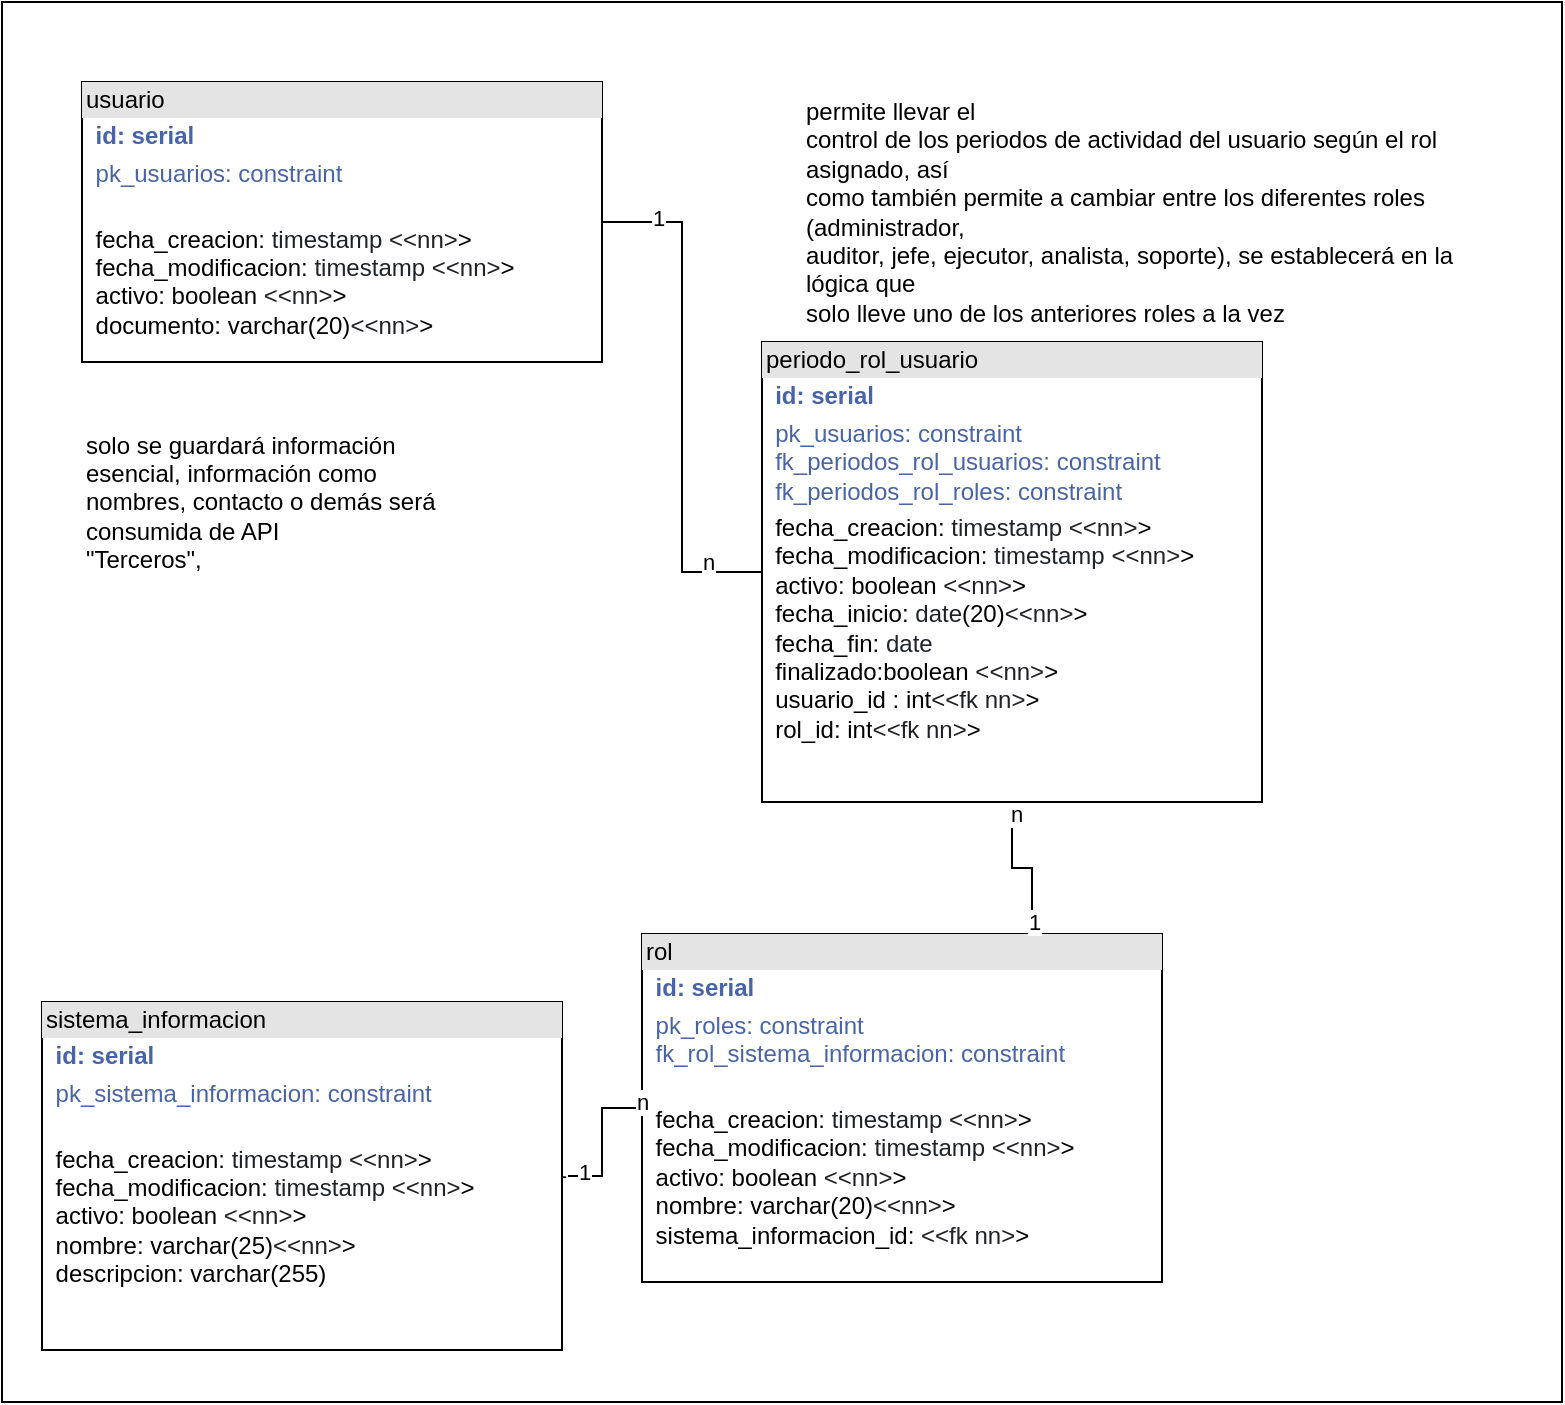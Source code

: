<mxfile version="24.7.7">
  <diagram name="Página-1" id="rVD4d1xKoOxjl66mntkr">
    <mxGraphModel dx="1781" dy="1735" grid="1" gridSize="10" guides="1" tooltips="1" connect="1" arrows="1" fold="1" page="1" pageScale="1" pageWidth="827" pageHeight="1169" math="0" shadow="0">
      <root>
        <mxCell id="0" />
        <mxCell id="1" parent="0" />
        <mxCell id="TI-Fpp629zKoceVU4xG1-1" value="" style="rounded=0;whiteSpace=wrap;html=1;" parent="1" vertex="1">
          <mxGeometry x="-60" y="-1050" width="780" height="700" as="geometry" />
        </mxCell>
        <mxCell id="a_2oKWN1O6wzJ0mYbPVU-1" style="edgeStyle=orthogonalEdgeStyle;rounded=0;orthogonalLoop=1;jettySize=auto;html=1;entryX=0;entryY=0.5;entryDx=0;entryDy=0;endArrow=none;endFill=0;" parent="1" source="TI-Fpp629zKoceVU4xG1-2" target="TI-Fpp629zKoceVU4xG1-5" edge="1">
          <mxGeometry relative="1" as="geometry" />
        </mxCell>
        <mxCell id="a_2oKWN1O6wzJ0mYbPVU-3" value="1" style="edgeLabel;html=1;align=center;verticalAlign=middle;resizable=0;points=[];" parent="a_2oKWN1O6wzJ0mYbPVU-1" vertex="1" connectable="0">
          <mxGeometry x="-0.783" y="2" relative="1" as="geometry">
            <mxPoint as="offset" />
          </mxGeometry>
        </mxCell>
        <mxCell id="a_2oKWN1O6wzJ0mYbPVU-4" value="n" style="edgeLabel;html=1;align=center;verticalAlign=middle;resizable=0;points=[];" parent="a_2oKWN1O6wzJ0mYbPVU-1" vertex="1" connectable="0">
          <mxGeometry x="0.788" y="-4" relative="1" as="geometry">
            <mxPoint y="-9" as="offset" />
          </mxGeometry>
        </mxCell>
        <mxCell id="TI-Fpp629zKoceVU4xG1-2" value="&lt;div style=&quot;box-sizing:border-box;width:100%;background:#e4e4e4;padding:2px;&quot;&gt;usuario&lt;/div&gt;&lt;table style=&quot;width:100%;font-size:1em;&quot; cellpadding=&quot;2&quot; cellspacing=&quot;0&quot;&gt;&lt;tbody&gt;&lt;tr&gt;&lt;td&gt;&lt;br&gt;&lt;/td&gt;&lt;td&gt;&lt;b&gt;&lt;font color=&quot;#4964a6&quot;&gt;id: serial&lt;br&gt;&lt;/font&gt;&lt;/b&gt;&lt;/td&gt;&lt;/tr&gt;&lt;tr&gt;&lt;td&gt;&lt;br&gt;&lt;/td&gt;&lt;td&gt;&lt;font color=&quot;#4964a6&quot;&gt;pk_usuarios: constraint&lt;br&gt;&lt;/font&gt;&lt;br&gt;&lt;/td&gt;&lt;/tr&gt;&lt;tr&gt;&lt;td&gt;&lt;/td&gt;&lt;td&gt;fecha_creacion:&amp;nbsp;&lt;span style=&quot;box-sizing: border-box; color: rgb(31, 35, 40); background-color: rgb(255, 255, 255);&quot;&gt;timestamp&amp;nbsp;&lt;/span&gt;&lt;span style=&quot;color: rgb(32, 33, 36); font-family: &amp;quot;Google Sans&amp;quot;, arial, sans-serif; background-color: rgb(255, 255, 255);&quot;&gt;&amp;lt;&lt;/span&gt;&lt;span style=&quot;color: rgb(32, 33, 36); font-family: &amp;quot;Google Sans&amp;quot;, arial, sans-serif; background-color: rgb(255, 255, 255);&quot;&gt;&amp;lt;nn&lt;/span&gt;&lt;span style=&quot;color: rgb(32, 33, 36); font-family: &amp;quot;Google Sans&amp;quot;, arial, sans-serif; background-color: rgb(255, 255, 255);&quot;&gt;&amp;gt;&lt;/span&gt;&amp;gt;&lt;br&gt;fecha_modificacion:&amp;nbsp;&lt;span style=&quot;color: rgb(31, 35, 40); background-color: rgb(255, 255, 255);&quot;&gt;timestamp&amp;nbsp;&lt;/span&gt;&lt;span style=&quot;color: rgb(32, 33, 36); font-family: &amp;quot;Google Sans&amp;quot;, arial, sans-serif; background-color: rgb(255, 255, 255);&quot;&gt;&amp;lt;&lt;/span&gt;&lt;span style=&quot;color: rgb(32, 33, 36); font-family: &amp;quot;Google Sans&amp;quot;, arial, sans-serif; background-color: rgb(255, 255, 255);&quot;&gt;&amp;lt;nn&lt;/span&gt;&lt;span style=&quot;color: rgb(32, 33, 36); font-family: &amp;quot;Google Sans&amp;quot;, arial, sans-serif; background-color: rgb(255, 255, 255);&quot;&gt;&amp;gt;&lt;/span&gt;&amp;gt;&lt;br&gt;activo: boolean&amp;nbsp;&lt;span style=&quot;color: rgb(32, 33, 36); font-family: &amp;quot;Google Sans&amp;quot;, arial, sans-serif; background-color: rgb(255, 255, 255);&quot;&gt;&amp;lt;&lt;/span&gt;&lt;span style=&quot;color: rgb(32, 33, 36); font-family: &amp;quot;Google Sans&amp;quot;, arial, sans-serif; background-color: rgb(255, 255, 255);&quot;&gt;&amp;lt;nn&lt;/span&gt;&lt;span style=&quot;color: rgb(32, 33, 36); font-family: &amp;quot;Google Sans&amp;quot;, arial, sans-serif; background-color: rgb(255, 255, 255);&quot;&gt;&amp;gt;&lt;/span&gt;&amp;gt;&lt;br&gt;documento: varchar(20)&lt;span style=&quot;color: rgb(32, 33, 36); font-family: &amp;quot;Google Sans&amp;quot;, arial, sans-serif; background-color: rgb(255, 255, 255);&quot;&gt;&amp;lt;&lt;/span&gt;&lt;span style=&quot;color: rgb(32, 33, 36); font-family: &amp;quot;Google Sans&amp;quot;, arial, sans-serif; background-color: rgb(255, 255, 255);&quot;&gt;&amp;lt;nn&lt;/span&gt;&lt;span style=&quot;color: rgb(32, 33, 36); font-family: &amp;quot;Google Sans&amp;quot;, arial, sans-serif; background-color: rgb(255, 255, 255);&quot;&gt;&amp;gt;&lt;/span&gt;&amp;gt;&lt;br&gt;&lt;br&gt;&lt;br&gt;&lt;br&gt;&lt;/td&gt;&lt;/tr&gt;&lt;/tbody&gt;&lt;/table&gt;" style="verticalAlign=top;align=left;overflow=fill;html=1;whiteSpace=wrap;" parent="1" vertex="1">
          <mxGeometry x="-20" y="-1010" width="260" height="140" as="geometry" />
        </mxCell>
        <mxCell id="TI-Fpp629zKoceVU4xG1-3" value="&lt;div style=&quot;box-sizing:border-box;width:100%;background:#e4e4e4;padding:2px;&quot;&gt;rol&lt;/div&gt;&lt;table style=&quot;width:100%;font-size:1em;&quot; cellpadding=&quot;2&quot; cellspacing=&quot;0&quot;&gt;&lt;tbody&gt;&lt;tr&gt;&lt;td&gt;&lt;br&gt;&lt;/td&gt;&lt;td&gt;&lt;b&gt;&lt;font color=&quot;#4964a6&quot;&gt;id: serial&lt;br&gt;&lt;/font&gt;&lt;/b&gt;&lt;/td&gt;&lt;/tr&gt;&lt;tr&gt;&lt;td&gt;&lt;br&gt;&lt;/td&gt;&lt;td&gt;&lt;font color=&quot;#4964a6&quot;&gt;pk_roles: constraint&lt;br&gt;fk_rol_sistema_informacion: constraint&lt;br&gt;&lt;/font&gt;&lt;br&gt;&lt;/td&gt;&lt;/tr&gt;&lt;tr&gt;&lt;td&gt;&lt;/td&gt;&lt;td&gt;fecha_creacion:&amp;nbsp;&lt;span style=&quot;box-sizing: border-box; color: rgb(31, 35, 40); background-color: rgb(255, 255, 255);&quot;&gt;timestamp&amp;nbsp;&lt;/span&gt;&lt;span style=&quot;color: rgb(32, 33, 36); font-family: &amp;quot;Google Sans&amp;quot;, arial, sans-serif; background-color: rgb(255, 255, 255);&quot;&gt;&amp;lt;&lt;/span&gt;&lt;span style=&quot;color: rgb(32, 33, 36); font-family: &amp;quot;Google Sans&amp;quot;, arial, sans-serif; background-color: rgb(255, 255, 255);&quot;&gt;&amp;lt;nn&lt;/span&gt;&lt;span style=&quot;color: rgb(32, 33, 36); font-family: &amp;quot;Google Sans&amp;quot;, arial, sans-serif; background-color: rgb(255, 255, 255);&quot;&gt;&amp;gt;&lt;/span&gt;&amp;gt;&lt;br&gt;fecha_modificacion:&amp;nbsp;&lt;span style=&quot;color: rgb(31, 35, 40); background-color: rgb(255, 255, 255);&quot;&gt;timestamp&amp;nbsp;&lt;/span&gt;&lt;span style=&quot;color: rgb(32, 33, 36); font-family: &amp;quot;Google Sans&amp;quot;, arial, sans-serif; background-color: rgb(255, 255, 255);&quot;&gt;&amp;lt;&lt;/span&gt;&lt;span style=&quot;color: rgb(32, 33, 36); font-family: &amp;quot;Google Sans&amp;quot;, arial, sans-serif; background-color: rgb(255, 255, 255);&quot;&gt;&amp;lt;nn&lt;/span&gt;&lt;span style=&quot;color: rgb(32, 33, 36); font-family: &amp;quot;Google Sans&amp;quot;, arial, sans-serif; background-color: rgb(255, 255, 255);&quot;&gt;&amp;gt;&lt;/span&gt;&amp;gt;&lt;br&gt;activo: boolean&amp;nbsp;&lt;span style=&quot;color: rgb(32, 33, 36); font-family: &amp;quot;Google Sans&amp;quot;, arial, sans-serif; background-color: rgb(255, 255, 255);&quot;&gt;&amp;lt;&lt;/span&gt;&lt;span style=&quot;color: rgb(32, 33, 36); font-family: &amp;quot;Google Sans&amp;quot;, arial, sans-serif; background-color: rgb(255, 255, 255);&quot;&gt;&amp;lt;nn&lt;/span&gt;&lt;span style=&quot;color: rgb(32, 33, 36); font-family: &amp;quot;Google Sans&amp;quot;, arial, sans-serif; background-color: rgb(255, 255, 255);&quot;&gt;&amp;gt;&lt;/span&gt;&amp;gt;&lt;br&gt;nombre: varchar(20)&lt;span style=&quot;color: rgb(32, 33, 36); font-family: &amp;quot;Google Sans&amp;quot;, arial, sans-serif; background-color: rgb(255, 255, 255);&quot;&gt;&amp;lt;&lt;/span&gt;&lt;span style=&quot;color: rgb(32, 33, 36); font-family: &amp;quot;Google Sans&amp;quot;, arial, sans-serif; background-color: rgb(255, 255, 255);&quot;&gt;&amp;lt;nn&lt;/span&gt;&lt;span style=&quot;color: rgb(32, 33, 36); font-family: &amp;quot;Google Sans&amp;quot;, arial, sans-serif; background-color: rgb(255, 255, 255);&quot;&gt;&amp;gt;&lt;/span&gt;&amp;gt;&amp;nbsp;&lt;br&gt;sistema_informacion_id:&amp;nbsp;&lt;span style=&quot;color: rgb(32, 33, 36); font-family: &amp;quot;Google Sans&amp;quot;, arial, sans-serif; background-color: rgb(255, 255, 255);&quot;&gt;&amp;lt;&lt;/span&gt;&lt;span style=&quot;color: rgb(32, 33, 36); font-family: &amp;quot;Google Sans&amp;quot;, arial, sans-serif; background-color: rgb(255, 255, 255);&quot;&gt;&amp;lt;fk nn&lt;/span&gt;&lt;span style=&quot;color: rgb(32, 33, 36); font-family: &amp;quot;Google Sans&amp;quot;, arial, sans-serif; background-color: rgb(255, 255, 255);&quot;&gt;&amp;gt;&lt;/span&gt;&amp;gt;&lt;br&gt;&lt;br&gt;&lt;br&gt;&lt;br&gt;&lt;br&gt;&lt;/td&gt;&lt;/tr&gt;&lt;/tbody&gt;&lt;/table&gt;" style="verticalAlign=top;align=left;overflow=fill;html=1;whiteSpace=wrap;" parent="1" vertex="1">
          <mxGeometry x="260" y="-584" width="260" height="174" as="geometry" />
        </mxCell>
        <mxCell id="a_2oKWN1O6wzJ0mYbPVU-2" style="edgeStyle=orthogonalEdgeStyle;rounded=0;orthogonalLoop=1;jettySize=auto;html=1;entryX=0.75;entryY=0;entryDx=0;entryDy=0;endArrow=none;endFill=0;" parent="1" source="TI-Fpp629zKoceVU4xG1-5" target="TI-Fpp629zKoceVU4xG1-3" edge="1">
          <mxGeometry relative="1" as="geometry" />
        </mxCell>
        <mxCell id="a_2oKWN1O6wzJ0mYbPVU-5" value="n" style="edgeLabel;html=1;align=center;verticalAlign=middle;resizable=0;points=[];" parent="a_2oKWN1O6wzJ0mYbPVU-2" vertex="1" connectable="0">
          <mxGeometry x="-0.853" y="2" relative="1" as="geometry">
            <mxPoint as="offset" />
          </mxGeometry>
        </mxCell>
        <mxCell id="a_2oKWN1O6wzJ0mYbPVU-6" value="1" style="edgeLabel;html=1;align=center;verticalAlign=middle;resizable=0;points=[];" parent="a_2oKWN1O6wzJ0mYbPVU-2" vertex="1" connectable="0">
          <mxGeometry x="0.846" y="1" relative="1" as="geometry">
            <mxPoint as="offset" />
          </mxGeometry>
        </mxCell>
        <mxCell id="TI-Fpp629zKoceVU4xG1-5" value="&lt;div style=&quot;box-sizing:border-box;width:100%;background:#e4e4e4;padding:2px;&quot;&gt;periodo_rol_usuario&lt;/div&gt;&lt;table style=&quot;width:100%;font-size:1em;&quot; cellpadding=&quot;2&quot; cellspacing=&quot;0&quot;&gt;&lt;tbody&gt;&lt;tr&gt;&lt;td&gt;&lt;br&gt;&lt;/td&gt;&lt;td&gt;&lt;b&gt;&lt;font color=&quot;#4964a6&quot;&gt;id: serial&lt;br&gt;&lt;/font&gt;&lt;/b&gt;&lt;/td&gt;&lt;/tr&gt;&lt;tr&gt;&lt;td&gt;&lt;br&gt;&lt;/td&gt;&lt;td&gt;&lt;font color=&quot;#4964a6&quot;&gt;pk_usuarios: constraint&lt;br&gt;fk_periodos_rol_usuarios: constraint&lt;br&gt;fk_&lt;/font&gt;&lt;span style=&quot;color: rgb(73, 100, 166);&quot;&gt;periodos_rol_roles: constraint&lt;/span&gt;&lt;/td&gt;&lt;/tr&gt;&lt;tr&gt;&lt;td&gt;&lt;/td&gt;&lt;td&gt;fecha_creacion:&amp;nbsp;&lt;span style=&quot;box-sizing: border-box; color: rgb(31, 35, 40); background-color: rgb(255, 255, 255);&quot;&gt;timestamp&amp;nbsp;&lt;/span&gt;&lt;span style=&quot;color: rgb(32, 33, 36); font-family: &amp;quot;Google Sans&amp;quot;, arial, sans-serif; background-color: rgb(255, 255, 255);&quot;&gt;&amp;lt;&lt;/span&gt;&lt;span style=&quot;color: rgb(32, 33, 36); font-family: &amp;quot;Google Sans&amp;quot;, arial, sans-serif; background-color: rgb(255, 255, 255);&quot;&gt;&amp;lt;nn&lt;/span&gt;&lt;span style=&quot;color: rgb(32, 33, 36); font-family: &amp;quot;Google Sans&amp;quot;, arial, sans-serif; background-color: rgb(255, 255, 255);&quot;&gt;&amp;gt;&lt;/span&gt;&amp;gt;&lt;br&gt;fecha_modificacion:&amp;nbsp;&lt;span style=&quot;color: rgb(31, 35, 40); background-color: rgb(255, 255, 255);&quot;&gt;timestamp&amp;nbsp;&lt;/span&gt;&lt;span style=&quot;color: rgb(32, 33, 36); font-family: &amp;quot;Google Sans&amp;quot;, arial, sans-serif; background-color: rgb(255, 255, 255);&quot;&gt;&amp;lt;&lt;/span&gt;&lt;span style=&quot;color: rgb(32, 33, 36); font-family: &amp;quot;Google Sans&amp;quot;, arial, sans-serif; background-color: rgb(255, 255, 255);&quot;&gt;&amp;lt;nn&lt;/span&gt;&lt;span style=&quot;color: rgb(32, 33, 36); font-family: &amp;quot;Google Sans&amp;quot;, arial, sans-serif; background-color: rgb(255, 255, 255);&quot;&gt;&amp;gt;&lt;/span&gt;&amp;gt;&lt;br&gt;activo: boolean&amp;nbsp;&lt;span style=&quot;color: rgb(32, 33, 36); font-family: &amp;quot;Google Sans&amp;quot;, arial, sans-serif; background-color: rgb(255, 255, 255);&quot;&gt;&amp;lt;&lt;/span&gt;&lt;span style=&quot;color: rgb(32, 33, 36); font-family: &amp;quot;Google Sans&amp;quot;, arial, sans-serif; background-color: rgb(255, 255, 255);&quot;&gt;&amp;lt;nn&lt;/span&gt;&lt;span style=&quot;color: rgb(32, 33, 36); font-family: &amp;quot;Google Sans&amp;quot;, arial, sans-serif; background-color: rgb(255, 255, 255);&quot;&gt;&amp;gt;&lt;/span&gt;&amp;gt;&lt;br&gt;fecha_inicio:&amp;nbsp;&lt;span style=&quot;color: rgb(31, 35, 40); background-color: rgb(255, 255, 255);&quot;&gt;date&lt;/span&gt;(20)&lt;span style=&quot;color: rgb(32, 33, 36); font-family: &amp;quot;Google Sans&amp;quot;, arial, sans-serif; background-color: rgb(255, 255, 255);&quot;&gt;&amp;lt;&lt;/span&gt;&lt;span style=&quot;color: rgb(32, 33, 36); font-family: &amp;quot;Google Sans&amp;quot;, arial, sans-serif; background-color: rgb(255, 255, 255);&quot;&gt;&amp;lt;nn&lt;/span&gt;&lt;span style=&quot;color: rgb(32, 33, 36); font-family: &amp;quot;Google Sans&amp;quot;, arial, sans-serif; background-color: rgb(255, 255, 255);&quot;&gt;&amp;gt;&lt;/span&gt;&amp;gt;&lt;br&gt;fecha_fin:&amp;nbsp;&lt;span style=&quot;color: rgb(31, 35, 40); background-color: rgb(255, 255, 255);&quot;&gt;date&lt;br&gt;&lt;/span&gt;finalizado:boolean&amp;nbsp;&lt;span style=&quot;color: rgb(32, 33, 36); font-family: &amp;quot;Google Sans&amp;quot;, arial, sans-serif; background-color: rgb(255, 255, 255);&quot;&gt;&amp;lt;&lt;/span&gt;&lt;span style=&quot;color: rgb(32, 33, 36); font-family: &amp;quot;Google Sans&amp;quot;, arial, sans-serif; background-color: rgb(255, 255, 255);&quot;&gt;&amp;lt;nn&lt;/span&gt;&lt;span style=&quot;color: rgb(32, 33, 36); font-family: &amp;quot;Google Sans&amp;quot;, arial, sans-serif; background-color: rgb(255, 255, 255);&quot;&gt;&amp;gt;&lt;/span&gt;&amp;gt;&lt;br&gt;usuario_id : int&lt;span style=&quot;color: rgb(32, 33, 36); font-family: &amp;quot;Google Sans&amp;quot;, arial, sans-serif; background-color: rgb(255, 255, 255);&quot;&gt;&amp;lt;&lt;/span&gt;&lt;span style=&quot;color: rgb(32, 33, 36); font-family: &amp;quot;Google Sans&amp;quot;, arial, sans-serif; background-color: rgb(255, 255, 255);&quot;&gt;&amp;lt;fk nn&lt;/span&gt;&lt;span style=&quot;color: rgb(32, 33, 36); font-family: &amp;quot;Google Sans&amp;quot;, arial, sans-serif; background-color: rgb(255, 255, 255);&quot;&gt;&amp;gt;&lt;/span&gt;&amp;gt;&lt;br&gt;rol_id: int&lt;span style=&quot;color: rgb(32, 33, 36); font-family: &amp;quot;Google Sans&amp;quot;, arial, sans-serif; background-color: rgb(255, 255, 255);&quot;&gt;&amp;lt;&lt;/span&gt;&lt;span style=&quot;color: rgb(32, 33, 36); font-family: &amp;quot;Google Sans&amp;quot;, arial, sans-serif; background-color: rgb(255, 255, 255);&quot;&gt;&amp;lt;fk nn&lt;/span&gt;&lt;span style=&quot;color: rgb(32, 33, 36); font-family: &amp;quot;Google Sans&amp;quot;, arial, sans-serif; background-color: rgb(255, 255, 255);&quot;&gt;&amp;gt;&lt;/span&gt;&amp;gt;&lt;br&gt;&lt;br&gt;&lt;br&gt;&lt;br&gt;&lt;/td&gt;&lt;/tr&gt;&lt;/tbody&gt;&lt;/table&gt;" style="verticalAlign=top;align=left;overflow=fill;html=1;whiteSpace=wrap;" parent="1" vertex="1">
          <mxGeometry x="320" y="-880" width="250" height="230" as="geometry" />
        </mxCell>
        <mxCell id="a_2oKWN1O6wzJ0mYbPVU-9" value="&lt;p class=&quot;MsoNormal&quot;&gt;&lt;span style=&quot;font-size: 9pt; line-height: 107%; font-family: Helvetica, sans-serif; background-image: initial; background-position: initial; background-size: initial; background-repeat: initial; background-attachment: initial; background-origin: initial; background-clip: initial;&quot;&gt;solo se guardará información&lt;br/&gt;esencial, información como nombres, contacto o demás será consumida de API&lt;br/&gt;&quot;Terceros&quot;,&amp;nbsp;&lt;/span&gt;&lt;/p&gt;" style="text;html=1;align=left;verticalAlign=middle;whiteSpace=wrap;rounded=0;" parent="1" vertex="1">
          <mxGeometry x="-20" y="-830" width="200" height="60" as="geometry" />
        </mxCell>
        <mxCell id="a_2oKWN1O6wzJ0mYbPVU-10" value="&lt;p class=&quot;MsoNormal&quot;&gt;&lt;span style=&quot;font-size: 9pt; line-height: 107%; font-family: Helvetica, sans-serif; background-image: initial; background-position: initial; background-size: initial; background-repeat: initial; background-attachment: initial; background-origin: initial; background-clip: initial;&quot;&gt;permite llevar el&lt;br/&gt;control de los periodos de actividad del usuario según el rol asignado, así&lt;br/&gt;como también permite a cambiar entre los diferentes roles (administrador,&lt;br/&gt;auditor, jefe, ejecutor, analista, soporte), se establecerá en la lógica que&lt;br/&gt;solo lleve uno de los anteriores roles a la vez&lt;/span&gt;&lt;/p&gt;" style="text;html=1;align=left;verticalAlign=middle;whiteSpace=wrap;rounded=0;" parent="1" vertex="1">
          <mxGeometry x="340" y="-990" width="360" height="90" as="geometry" />
        </mxCell>
        <mxCell id="H9i33Ez_vbsNS2YfEtfw-2" style="edgeStyle=orthogonalEdgeStyle;rounded=0;orthogonalLoop=1;jettySize=auto;html=1;entryX=0;entryY=0.5;entryDx=0;entryDy=0;endArrow=none;endFill=0;" parent="1" source="H9i33Ez_vbsNS2YfEtfw-1" target="TI-Fpp629zKoceVU4xG1-3" edge="1">
          <mxGeometry relative="1" as="geometry" />
        </mxCell>
        <mxCell id="H9i33Ez_vbsNS2YfEtfw-3" value="1" style="edgeLabel;html=1;align=center;verticalAlign=middle;resizable=0;points=[];" parent="H9i33Ez_vbsNS2YfEtfw-2" vertex="1" connectable="0">
          <mxGeometry x="-0.791" y="3" relative="1" as="geometry">
            <mxPoint x="-9" as="offset" />
          </mxGeometry>
        </mxCell>
        <mxCell id="H9i33Ez_vbsNS2YfEtfw-4" value="n" style="edgeLabel;html=1;align=center;verticalAlign=middle;resizable=0;points=[];" parent="H9i33Ez_vbsNS2YfEtfw-2" vertex="1" connectable="0">
          <mxGeometry x="0.815" y="3" relative="1" as="geometry">
            <mxPoint x="7" as="offset" />
          </mxGeometry>
        </mxCell>
        <mxCell id="IWi2ruKFWNHj4_SzwFuH-1" value="1" style="edgeLabel;html=1;align=center;verticalAlign=middle;resizable=0;points=[];" parent="H9i33Ez_vbsNS2YfEtfw-2" vertex="1" connectable="0">
          <mxGeometry x="-0.709" y="2" relative="1" as="geometry">
            <mxPoint as="offset" />
          </mxGeometry>
        </mxCell>
        <mxCell id="H9i33Ez_vbsNS2YfEtfw-1" value="&lt;div style=&quot;box-sizing:border-box;width:100%;background:#e4e4e4;padding:2px;&quot;&gt;sistema_informacion&lt;/div&gt;&lt;table style=&quot;width:100%;font-size:1em;&quot; cellpadding=&quot;2&quot; cellspacing=&quot;0&quot;&gt;&lt;tbody&gt;&lt;tr&gt;&lt;td&gt;&lt;br&gt;&lt;/td&gt;&lt;td&gt;&lt;b&gt;&lt;font color=&quot;#4964a6&quot;&gt;id: serial&lt;br&gt;&lt;/font&gt;&lt;/b&gt;&lt;/td&gt;&lt;/tr&gt;&lt;tr&gt;&lt;td&gt;&lt;br&gt;&lt;/td&gt;&lt;td&gt;&lt;font color=&quot;#4964a6&quot;&gt;pk_sistema_informacion: constraint&lt;br&gt;&lt;/font&gt;&lt;br&gt;&lt;/td&gt;&lt;/tr&gt;&lt;tr&gt;&lt;td&gt;&lt;/td&gt;&lt;td&gt;fecha_creacion:&amp;nbsp;&lt;span style=&quot;box-sizing: border-box; color: rgb(31, 35, 40); background-color: rgb(255, 255, 255);&quot;&gt;timestamp&amp;nbsp;&lt;/span&gt;&lt;span style=&quot;color: rgb(32, 33, 36); font-family: &amp;quot;Google Sans&amp;quot;, arial, sans-serif; background-color: rgb(255, 255, 255);&quot;&gt;&amp;lt;&lt;/span&gt;&lt;span style=&quot;color: rgb(32, 33, 36); font-family: &amp;quot;Google Sans&amp;quot;, arial, sans-serif; background-color: rgb(255, 255, 255);&quot;&gt;&amp;lt;nn&lt;/span&gt;&lt;span style=&quot;color: rgb(32, 33, 36); font-family: &amp;quot;Google Sans&amp;quot;, arial, sans-serif; background-color: rgb(255, 255, 255);&quot;&gt;&amp;gt;&lt;/span&gt;&amp;gt;&lt;br&gt;fecha_modificacion:&amp;nbsp;&lt;span style=&quot;color: rgb(31, 35, 40); background-color: rgb(255, 255, 255);&quot;&gt;timestamp&amp;nbsp;&lt;/span&gt;&lt;span style=&quot;color: rgb(32, 33, 36); font-family: &amp;quot;Google Sans&amp;quot;, arial, sans-serif; background-color: rgb(255, 255, 255);&quot;&gt;&amp;lt;&lt;/span&gt;&lt;span style=&quot;color: rgb(32, 33, 36); font-family: &amp;quot;Google Sans&amp;quot;, arial, sans-serif; background-color: rgb(255, 255, 255);&quot;&gt;&amp;lt;nn&lt;/span&gt;&lt;span style=&quot;color: rgb(32, 33, 36); font-family: &amp;quot;Google Sans&amp;quot;, arial, sans-serif; background-color: rgb(255, 255, 255);&quot;&gt;&amp;gt;&lt;/span&gt;&amp;gt;&lt;br&gt;activo: boolean&amp;nbsp;&lt;span style=&quot;color: rgb(32, 33, 36); font-family: &amp;quot;Google Sans&amp;quot;, arial, sans-serif; background-color: rgb(255, 255, 255);&quot;&gt;&amp;lt;&lt;/span&gt;&lt;span style=&quot;color: rgb(32, 33, 36); font-family: &amp;quot;Google Sans&amp;quot;, arial, sans-serif; background-color: rgb(255, 255, 255);&quot;&gt;&amp;lt;nn&lt;/span&gt;&lt;span style=&quot;color: rgb(32, 33, 36); font-family: &amp;quot;Google Sans&amp;quot;, arial, sans-serif; background-color: rgb(255, 255, 255);&quot;&gt;&amp;gt;&lt;/span&gt;&amp;gt;&lt;br&gt;nombre: varchar(25)&lt;span style=&quot;color: rgb(32, 33, 36); font-family: &amp;quot;Google Sans&amp;quot;, arial, sans-serif; background-color: rgb(255, 255, 255);&quot;&gt;&amp;lt;&lt;/span&gt;&lt;span style=&quot;color: rgb(32, 33, 36); font-family: &amp;quot;Google Sans&amp;quot;, arial, sans-serif; background-color: rgb(255, 255, 255);&quot;&gt;&amp;lt;nn&lt;/span&gt;&lt;span style=&quot;color: rgb(32, 33, 36); font-family: &amp;quot;Google Sans&amp;quot;, arial, sans-serif; background-color: rgb(255, 255, 255);&quot;&gt;&amp;gt;&lt;/span&gt;&amp;gt;&amp;nbsp;&lt;br&gt;descripcion: varchar(255)&lt;br&gt;&lt;br&gt;&lt;br&gt;&lt;br&gt;&lt;br&gt;&lt;/td&gt;&lt;/tr&gt;&lt;/tbody&gt;&lt;/table&gt;" style="verticalAlign=top;align=left;overflow=fill;html=1;whiteSpace=wrap;" parent="1" vertex="1">
          <mxGeometry x="-40" y="-550" width="260" height="174" as="geometry" />
        </mxCell>
      </root>
    </mxGraphModel>
  </diagram>
</mxfile>
